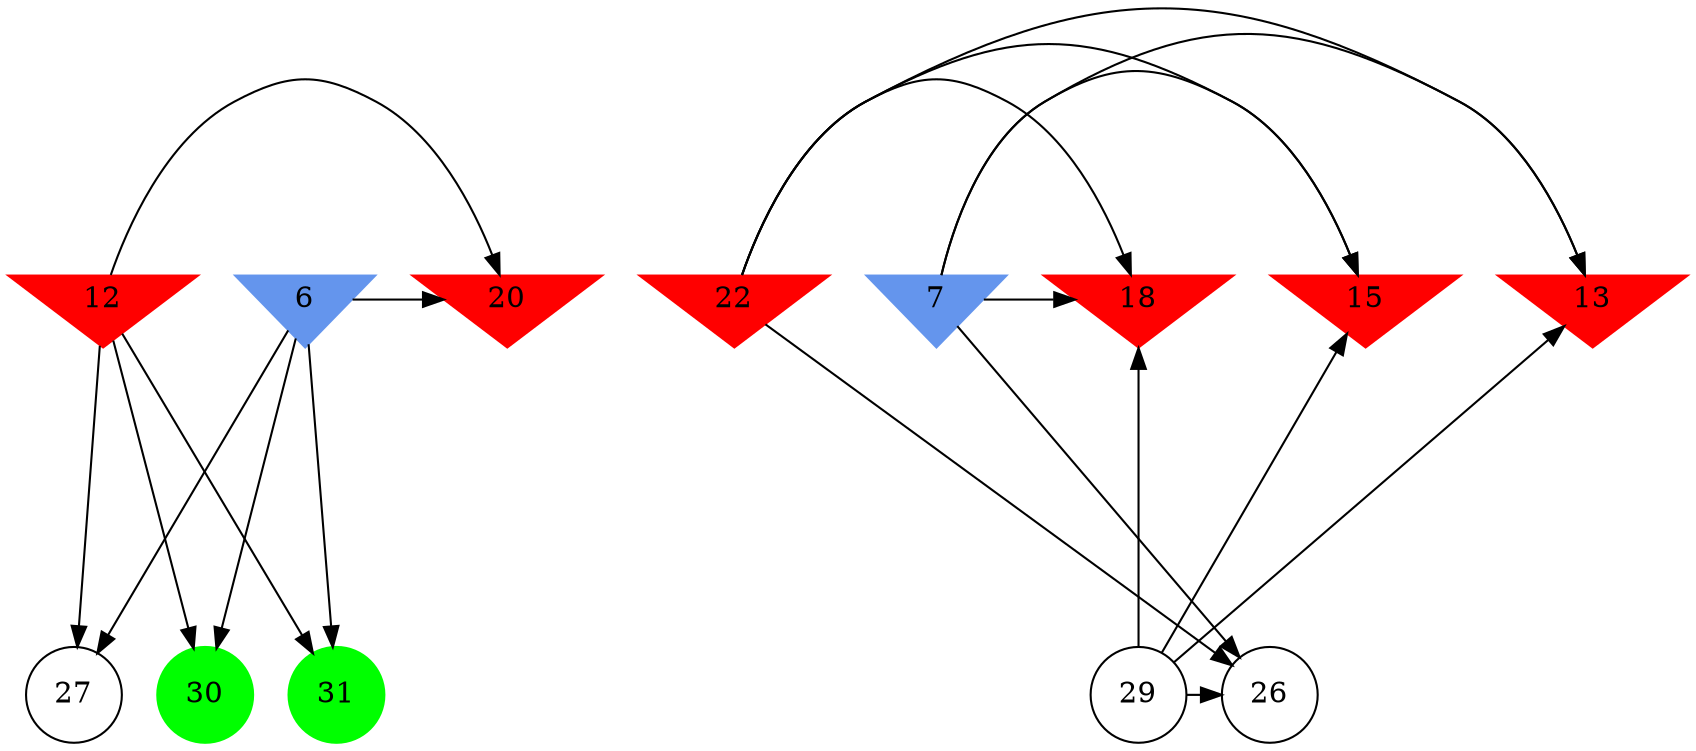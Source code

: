 digraph brain {
	ranksep=2.0;
	6 [shape=invtriangle,style=filled,color=cornflowerblue];
	7 [shape=invtriangle,style=filled,color=cornflowerblue];
	12 [shape=invtriangle,style=filled,color=red];
	13 [shape=invtriangle,style=filled,color=red];
	15 [shape=invtriangle,style=filled,color=red];
	18 [shape=invtriangle,style=filled,color=red];
	20 [shape=invtriangle,style=filled,color=red];
	22 [shape=invtriangle,style=filled,color=red];
	26 [shape=circle,color=black];
	27 [shape=circle,color=black];
	29 [shape=circle,color=black];
	30 [shape=circle,style=filled,color=green];
	31 [shape=circle,style=filled,color=green];
	29	->	18;
	29	->	13;
	29	->	26;
	29	->	15;
	7	->	18;
	7	->	13;
	7	->	26;
	7	->	15;
	22	->	18;
	22	->	13;
	22	->	26;
	22	->	15;
	12	->	30;
	12	->	27;
	12	->	20;
	12	->	31;
	6	->	30;
	6	->	27;
	6	->	20;
	6	->	31;
	{ rank=same; 6; 7; 12; 13; 15; 18; 20; 22; }
	{ rank=same; 26; 27; 29; }
	{ rank=same; 30; 31; }
}
